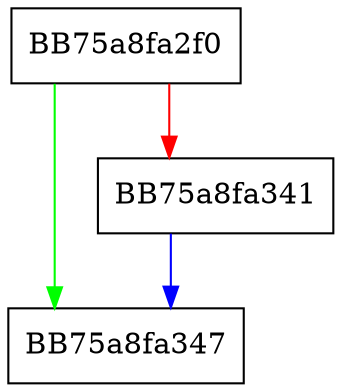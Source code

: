 digraph add_pids_to_process_filter {
  node [shape="box"];
  graph [splines=ortho];
  BB75a8fa2f0 -> BB75a8fa347 [color="green"];
  BB75a8fa2f0 -> BB75a8fa341 [color="red"];
  BB75a8fa341 -> BB75a8fa347 [color="blue"];
}